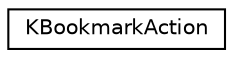 digraph "Graphical Class Hierarchy"
{
  edge [fontname="Helvetica",fontsize="10",labelfontname="Helvetica",labelfontsize="10"];
  node [fontname="Helvetica",fontsize="10",shape=record];
  rankdir="LR";
  Node0 [label="KBookmarkAction",height=0.2,width=0.4,color="black", fillcolor="white", style="filled",URL="$classKBookmarkAction.html",tooltip="This class is a KAction for bookmarks. "];
}
